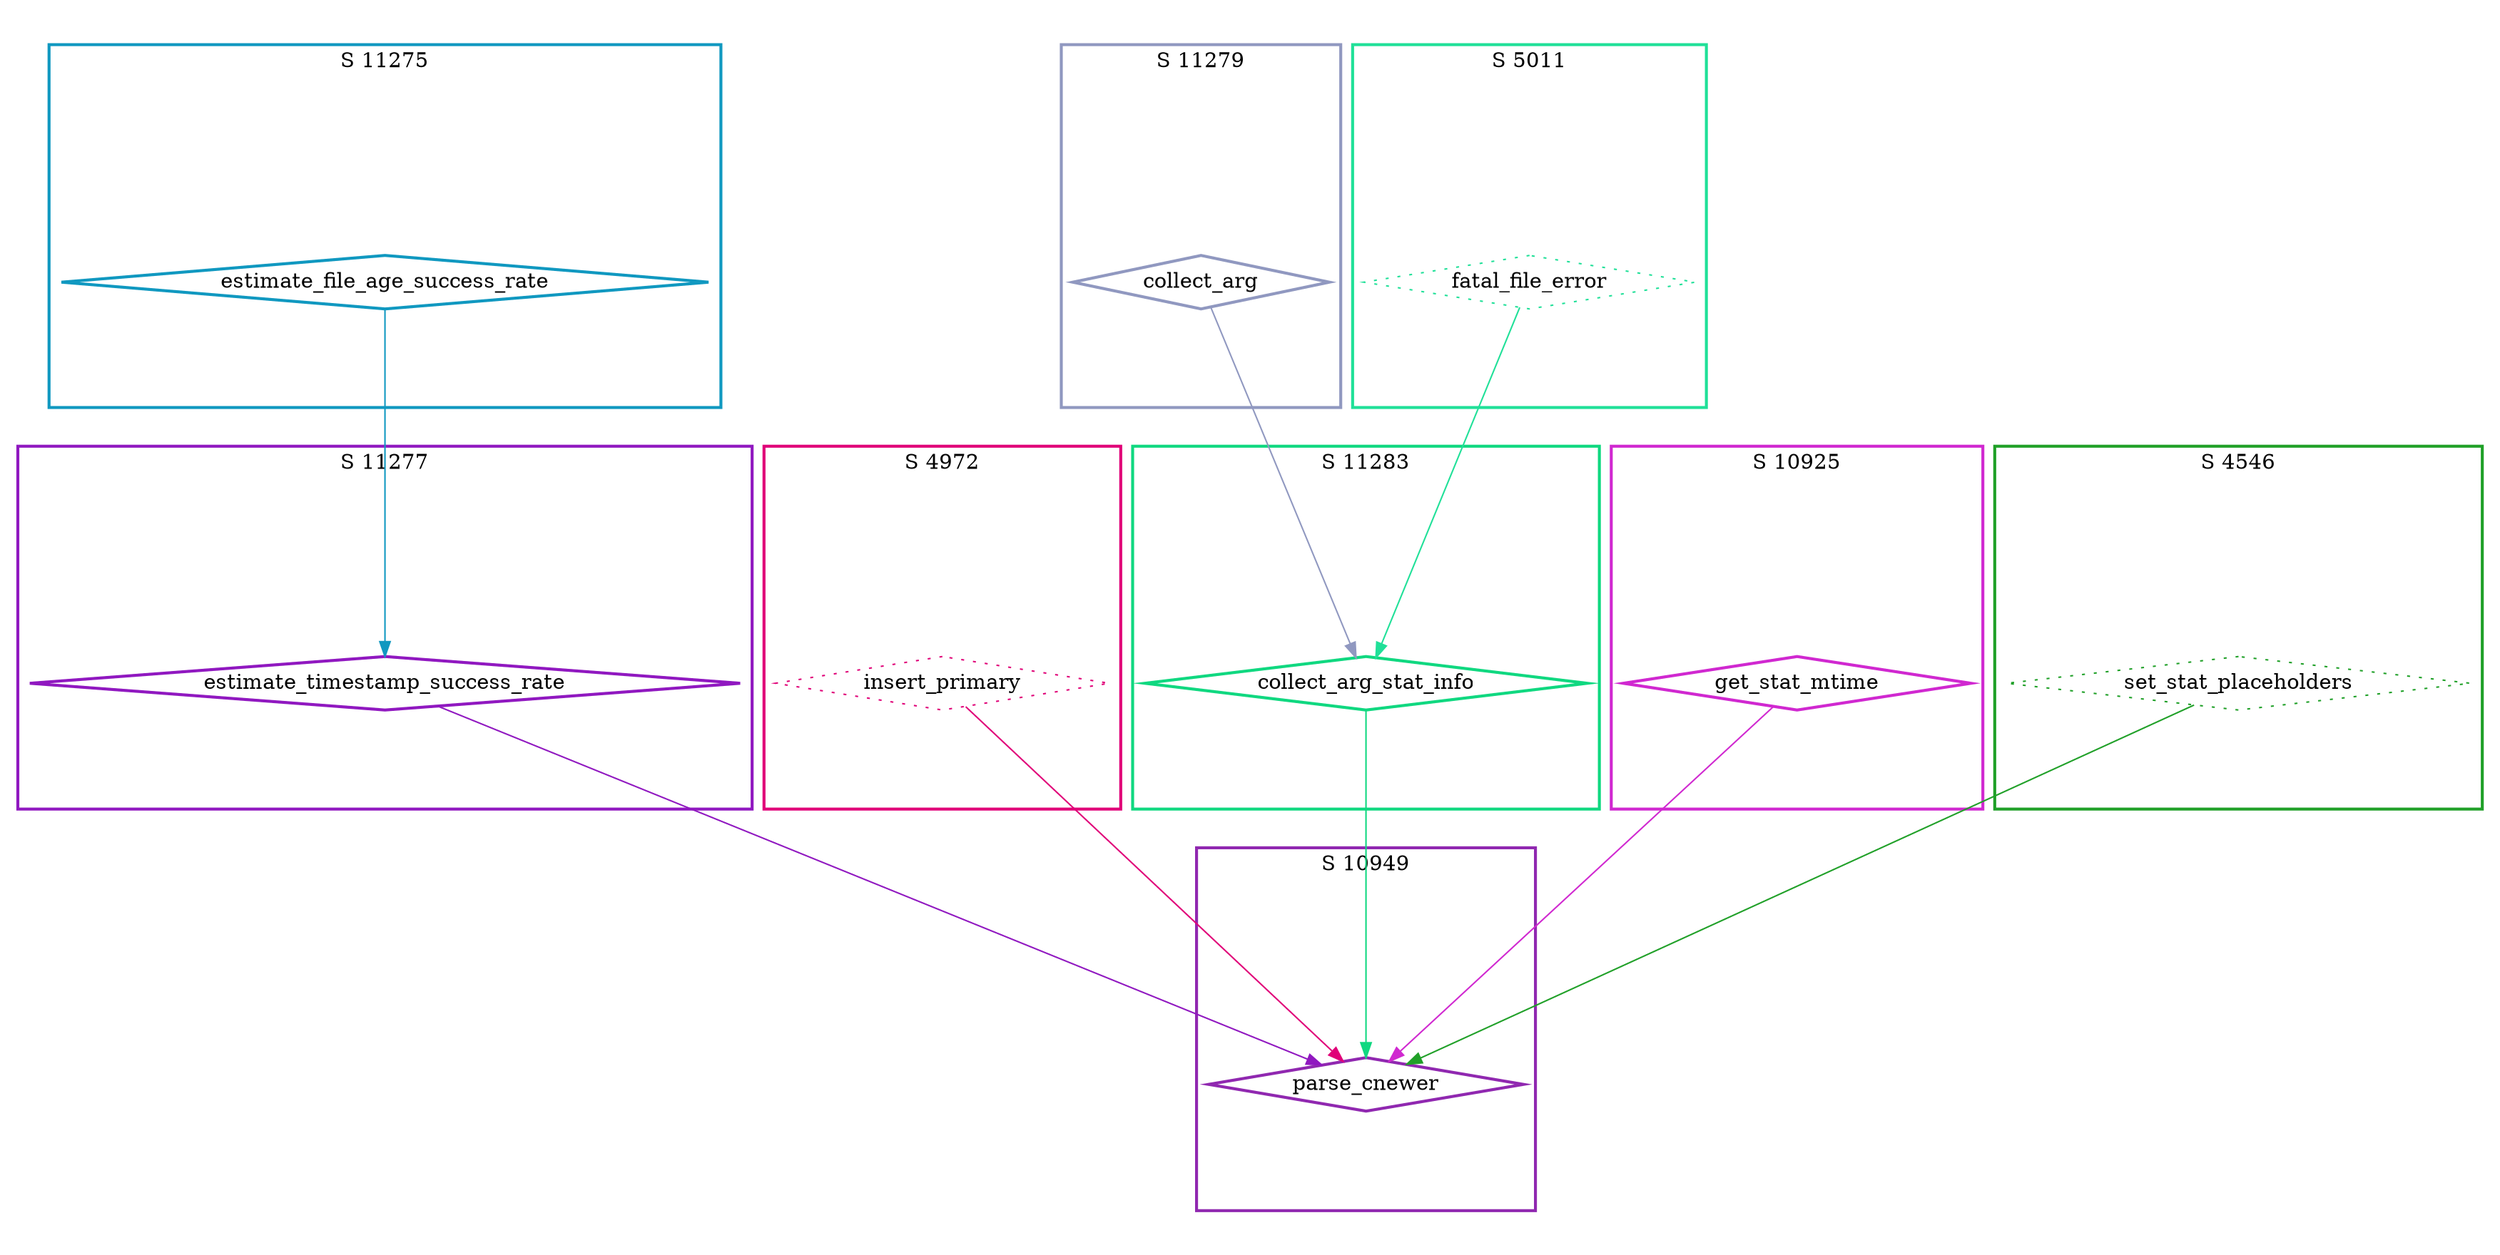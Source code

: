 digraph G {
  ratio=0.500000;
  "UV estimate_file_age_success_rate (11275)" [shape=diamond,
                                               label="estimate_file_age_success_rate",
                                               color="#1098C0", style=bold];
  "UV estimate_timestamp_success_rate (11277)" [shape=diamond,
                                                label="estimate_timestamp_success_rate",
                                                color="#9018C0", style=bold];
  "UV insert_primary (4972)" [shape=diamond, label="insert_primary",
                              color="#E00078", style=dotted];
  "UV collect_arg (11279)" [shape=diamond, label="collect_arg",
                            color="#9098C0", style=bold];
  "UV collect_arg_stat_info (11283)" [shape=diamond,
                                      label="collect_arg_stat_info",
                                      color="#10D880", style=bold];
  "UV get_stat_mtime (10925)" [shape=diamond, label="get_stat_mtime",
                               color="#D028D0", style=bold];
  "UV fatal_file_error (5011)" [shape=diamond, label="fatal_file_error",
                                color="#20E098", style=dotted];
  "UV set_stat_placeholders (4546)" [shape=diamond,
                                     label="set_stat_placeholders",
                                     color="#20A028", style=dotted];
  "UV parse_cnewer (10949)" [shape=diamond, label="parse_cnewer",
                             color="#9028B0", style=bold];
  
  subgraph cluster_10949 { label="S 10949";
    color="#9028B0";
    style=bold;
    "UV parse_cnewer (10949)"; };
  subgraph cluster_10925 { label="S 10925";
    color="#D028D0";
    style=bold;
    "UV get_stat_mtime (10925)"; };
  subgraph cluster_11279 { label="S 11279";
    color="#9098C0";
    style=bold;
    "UV collect_arg (11279)"; };
  subgraph cluster_11275 { label="S 11275";
    color="#1098C0";
    style=bold;
    "UV estimate_file_age_success_rate (11275)"; };
  subgraph cluster_4972 { label="S 4972";
    color="#E00078";
    style=bold;
    "UV insert_primary (4972)"; };
  subgraph cluster_4546 { label="S 4546";
    color="#20A028";
    style=bold;
    "UV set_stat_placeholders (4546)"; };
  subgraph cluster_11277 { label="S 11277";
    color="#9018C0";
    style=bold;
    "UV estimate_timestamp_success_rate (11277)"; };
  subgraph cluster_5011 { label="S 5011";
    color="#20E098";
    style=bold;
    "UV fatal_file_error (5011)"; };
  subgraph cluster_11283 { label="S 11283";
    color="#10D880";
    style=bold;
    "UV collect_arg_stat_info (11283)"; };
  
  "UV estimate_file_age_success_rate (11275)" -> "UV estimate_timestamp_success_rate (11277)" [
  color="#1098C0"];
  "UV estimate_timestamp_success_rate (11277)" -> "UV parse_cnewer (10949)" [
  color="#9018C0"];
  "UV insert_primary (4972)" -> "UV parse_cnewer (10949)" [color="#E00078"];
  "UV collect_arg (11279)" -> "UV collect_arg_stat_info (11283)" [color="#9098C0"];
  "UV collect_arg_stat_info (11283)" -> "UV parse_cnewer (10949)" [color="#10D880"];
  "UV get_stat_mtime (10925)" -> "UV parse_cnewer (10949)" [color="#D028D0"];
  "UV fatal_file_error (5011)" -> "UV collect_arg_stat_info (11283)" [
  color="#20E098"];
  "UV set_stat_placeholders (4546)" -> "UV parse_cnewer (10949)" [color="#20A028"];
  
  }